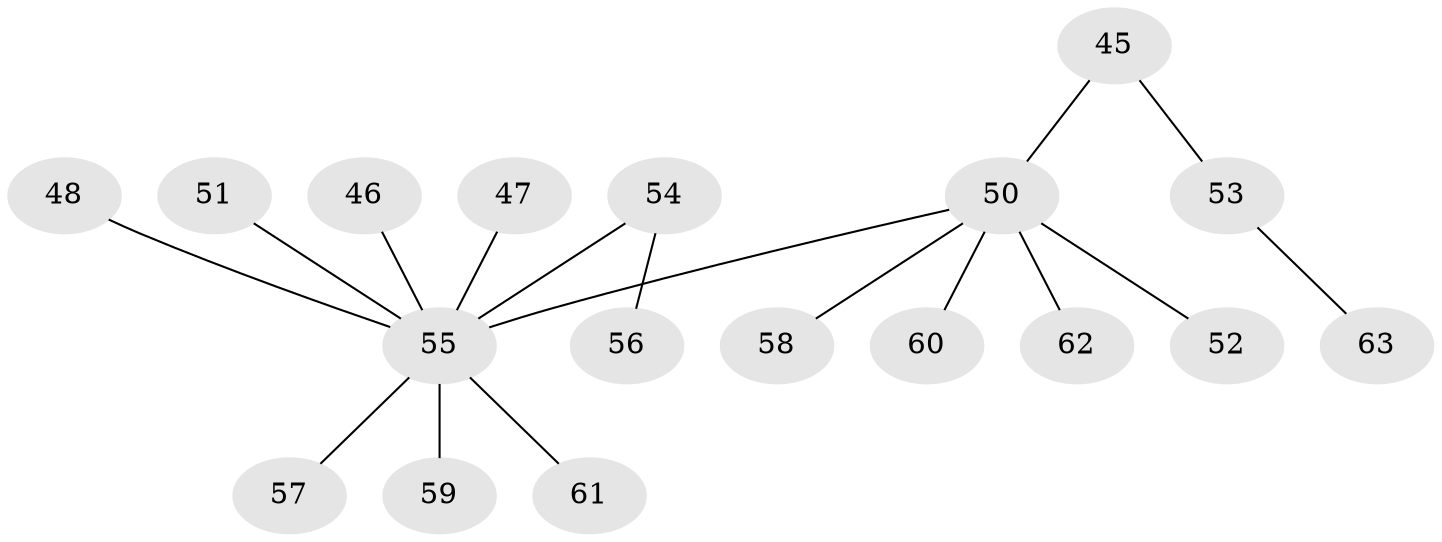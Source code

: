 // original degree distribution, {5: 0.031746031746031744, 4: 0.07936507936507936, 9: 0.015873015873015872, 2: 0.25396825396825395, 7: 0.015873015873015872, 1: 0.5396825396825397, 3: 0.06349206349206349}
// Generated by graph-tools (version 1.1) at 2025/56/03/04/25 21:56:57]
// undirected, 18 vertices, 17 edges
graph export_dot {
graph [start="1"]
  node [color=gray90,style=filled];
  45 [super="+22"];
  46;
  47;
  48;
  50 [super="+40"];
  51;
  52;
  53;
  54 [super="+1+41+42"];
  55 [super="+16+27+33+36+49+38+43+44"];
  56;
  57;
  58;
  59;
  60;
  61 [super="+14"];
  62;
  63;
  45 -- 53;
  45 -- 50;
  46 -- 55;
  47 -- 55;
  48 -- 55;
  50 -- 52;
  50 -- 55;
  50 -- 58;
  50 -- 60;
  50 -- 62;
  51 -- 55;
  53 -- 63;
  54 -- 56;
  54 -- 55;
  55 -- 57;
  55 -- 61;
  55 -- 59;
}
